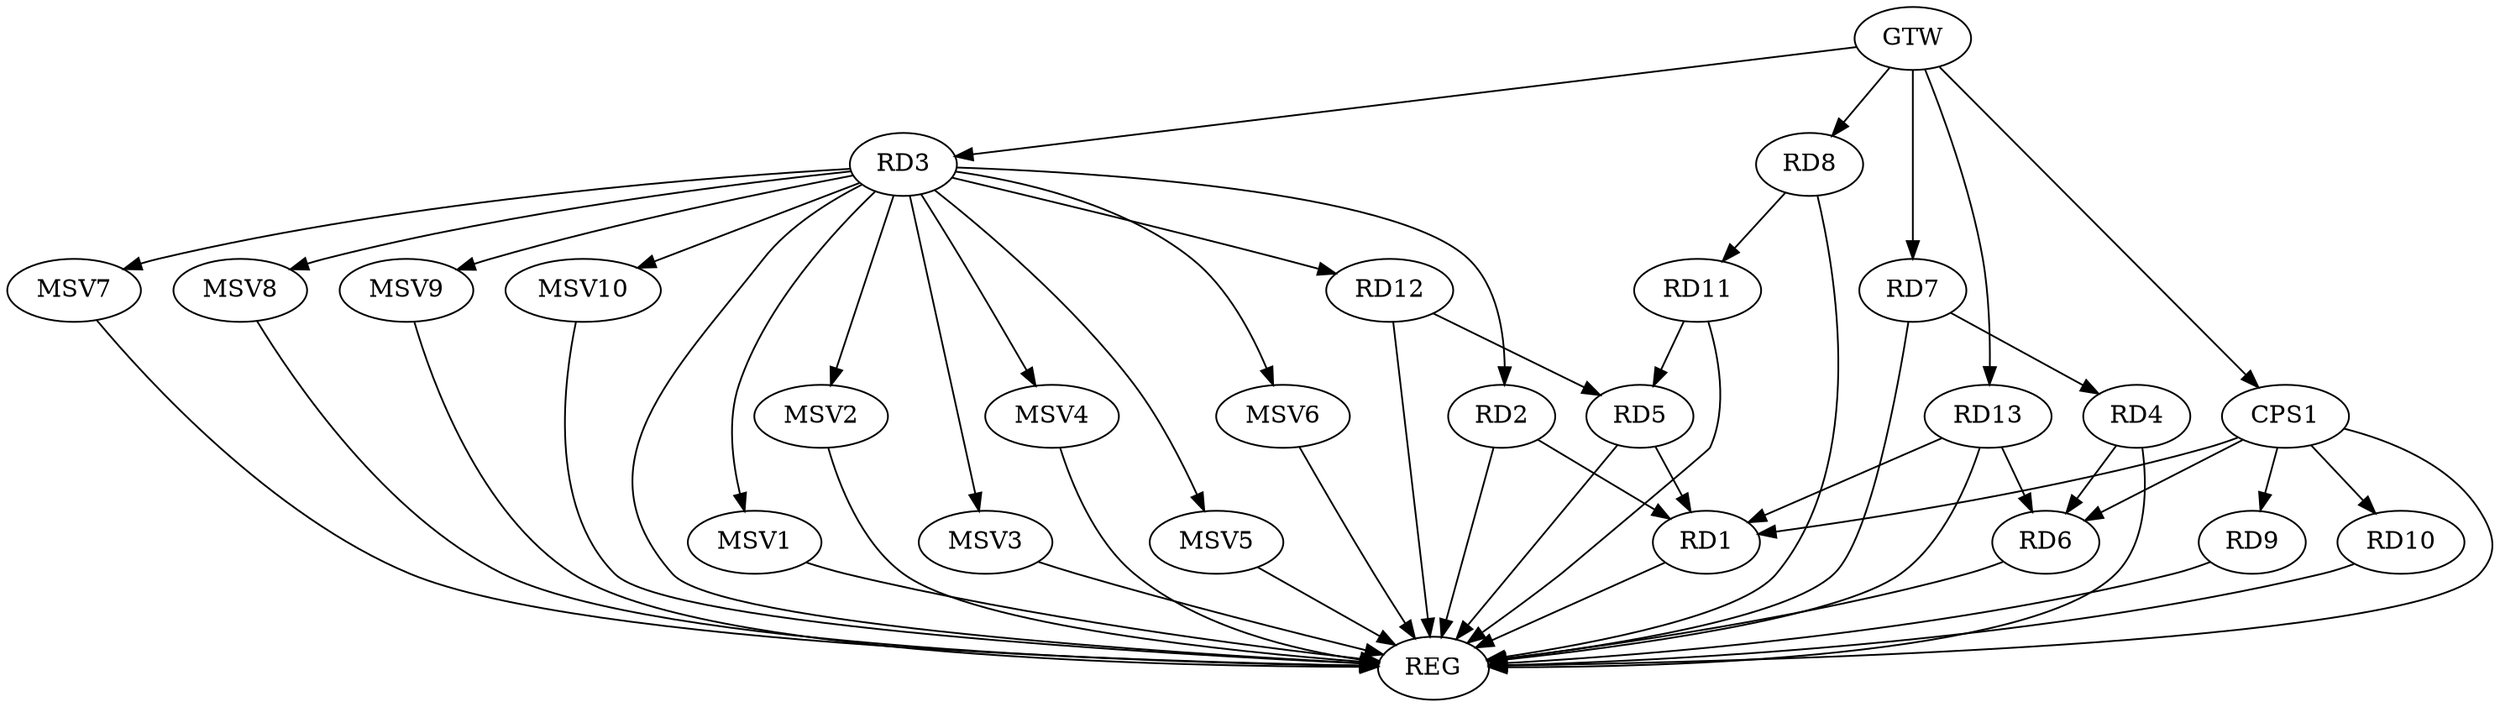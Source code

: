 strict digraph G {
  RD1 [ label="RD1" ];
  RD2 [ label="RD2" ];
  RD3 [ label="RD3" ];
  RD4 [ label="RD4" ];
  RD5 [ label="RD5" ];
  RD6 [ label="RD6" ];
  RD7 [ label="RD7" ];
  RD8 [ label="RD8" ];
  RD9 [ label="RD9" ];
  RD10 [ label="RD10" ];
  RD11 [ label="RD11" ];
  RD12 [ label="RD12" ];
  RD13 [ label="RD13" ];
  CPS1 [ label="CPS1" ];
  GTW [ label="GTW" ];
  REG [ label="REG" ];
  MSV1 [ label="MSV1" ];
  MSV2 [ label="MSV2" ];
  MSV3 [ label="MSV3" ];
  MSV4 [ label="MSV4" ];
  MSV5 [ label="MSV5" ];
  MSV6 [ label="MSV6" ];
  MSV7 [ label="MSV7" ];
  MSV8 [ label="MSV8" ];
  MSV9 [ label="MSV9" ];
  MSV10 [ label="MSV10" ];
  RD2 -> RD1;
  RD5 -> RD1;
  RD13 -> RD1;
  RD3 -> RD2;
  RD3 -> RD12;
  RD4 -> RD6;
  RD7 -> RD4;
  RD11 -> RD5;
  RD12 -> RD5;
  RD13 -> RD6;
  RD8 -> RD11;
  CPS1 -> RD1;
  CPS1 -> RD6;
  CPS1 -> RD9;
  CPS1 -> RD10;
  GTW -> RD3;
  GTW -> RD7;
  GTW -> RD8;
  GTW -> RD13;
  GTW -> CPS1;
  RD1 -> REG;
  RD2 -> REG;
  RD3 -> REG;
  RD4 -> REG;
  RD5 -> REG;
  RD6 -> REG;
  RD7 -> REG;
  RD8 -> REG;
  RD9 -> REG;
  RD10 -> REG;
  RD11 -> REG;
  RD12 -> REG;
  RD13 -> REG;
  CPS1 -> REG;
  RD3 -> MSV1;
  MSV1 -> REG;
  RD3 -> MSV2;
  MSV2 -> REG;
  RD3 -> MSV3;
  MSV3 -> REG;
  RD3 -> MSV4;
  RD3 -> MSV5;
  MSV4 -> REG;
  MSV5 -> REG;
  RD3 -> MSV6;
  MSV6 -> REG;
  RD3 -> MSV7;
  MSV7 -> REG;
  RD3 -> MSV8;
  MSV8 -> REG;
  RD3 -> MSV9;
  MSV9 -> REG;
  RD3 -> MSV10;
  MSV10 -> REG;
}
